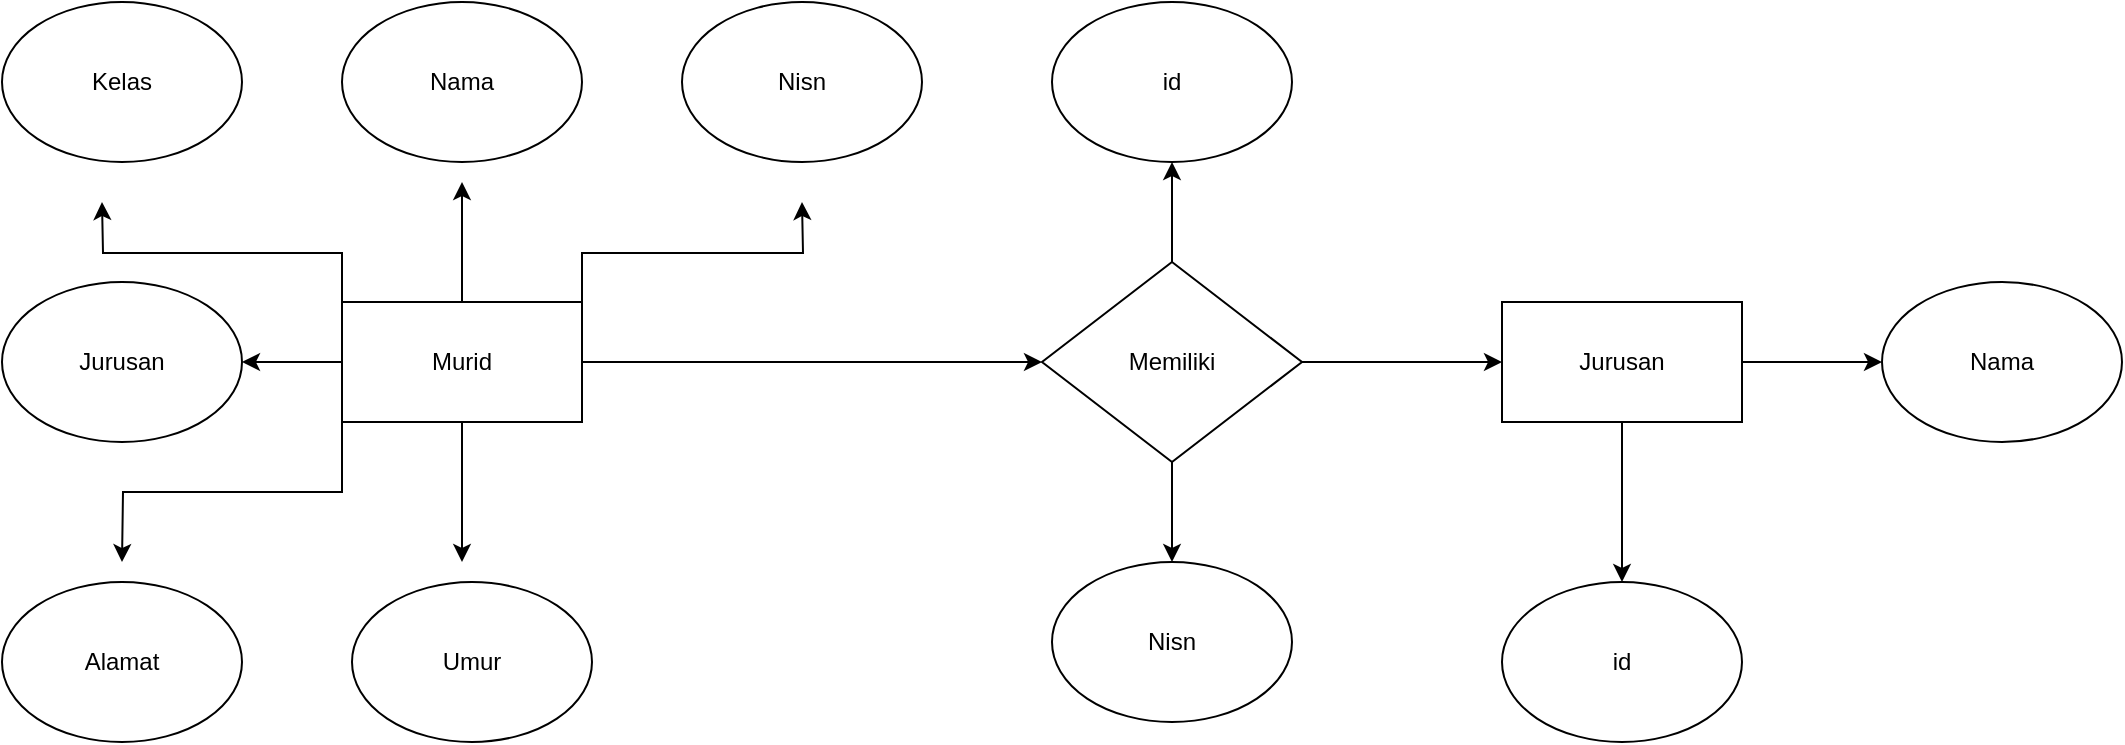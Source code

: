 <mxfile version="24.7.14">
  <diagram name="Page-1" id="se2v94sjm3AJpq2LqplE">
    <mxGraphModel dx="1990" dy="1258" grid="1" gridSize="10" guides="1" tooltips="1" connect="1" arrows="1" fold="1" page="1" pageScale="1" pageWidth="3300" pageHeight="4681" math="0" shadow="0">
      <root>
        <mxCell id="0" />
        <mxCell id="1" parent="0" />
        <mxCell id="FmgKRREH_jTbhXyRfKfs-25" style="edgeStyle=orthogonalEdgeStyle;rounded=0;orthogonalLoop=1;jettySize=auto;html=1;exitX=1;exitY=0.5;exitDx=0;exitDy=0;entryX=0;entryY=0.5;entryDx=0;entryDy=0;" edge="1" parent="1" source="FmgKRREH_jTbhXyRfKfs-1" target="FmgKRREH_jTbhXyRfKfs-17">
          <mxGeometry relative="1" as="geometry" />
        </mxCell>
        <mxCell id="FmgKRREH_jTbhXyRfKfs-27" style="edgeStyle=orthogonalEdgeStyle;rounded=0;orthogonalLoop=1;jettySize=auto;html=1;exitX=0.5;exitY=1;exitDx=0;exitDy=0;entryX=0.5;entryY=0;entryDx=0;entryDy=0;" edge="1" parent="1" source="FmgKRREH_jTbhXyRfKfs-1" target="FmgKRREH_jTbhXyRfKfs-26">
          <mxGeometry relative="1" as="geometry" />
        </mxCell>
        <mxCell id="FmgKRREH_jTbhXyRfKfs-29" style="edgeStyle=orthogonalEdgeStyle;rounded=0;orthogonalLoop=1;jettySize=auto;html=1;exitX=0.5;exitY=0;exitDx=0;exitDy=0;entryX=0.5;entryY=1;entryDx=0;entryDy=0;" edge="1" parent="1" source="FmgKRREH_jTbhXyRfKfs-1" target="FmgKRREH_jTbhXyRfKfs-28">
          <mxGeometry relative="1" as="geometry" />
        </mxCell>
        <mxCell id="FmgKRREH_jTbhXyRfKfs-1" value="Memiliki" style="rhombus;whiteSpace=wrap;html=1;" vertex="1" parent="1">
          <mxGeometry x="1800" y="1190" width="130" height="100" as="geometry" />
        </mxCell>
        <mxCell id="FmgKRREH_jTbhXyRfKfs-5" style="edgeStyle=orthogonalEdgeStyle;rounded=0;orthogonalLoop=1;jettySize=auto;html=1;exitX=0.5;exitY=0;exitDx=0;exitDy=0;" edge="1" parent="1" source="FmgKRREH_jTbhXyRfKfs-2">
          <mxGeometry relative="1" as="geometry">
            <mxPoint x="1510" y="1150" as="targetPoint" />
          </mxGeometry>
        </mxCell>
        <mxCell id="FmgKRREH_jTbhXyRfKfs-12" style="edgeStyle=orthogonalEdgeStyle;rounded=0;orthogonalLoop=1;jettySize=auto;html=1;exitX=0.5;exitY=1;exitDx=0;exitDy=0;" edge="1" parent="1" source="FmgKRREH_jTbhXyRfKfs-2">
          <mxGeometry relative="1" as="geometry">
            <mxPoint x="1510" y="1340" as="targetPoint" />
          </mxGeometry>
        </mxCell>
        <mxCell id="FmgKRREH_jTbhXyRfKfs-14" style="edgeStyle=orthogonalEdgeStyle;rounded=0;orthogonalLoop=1;jettySize=auto;html=1;exitX=0;exitY=1;exitDx=0;exitDy=0;" edge="1" parent="1" source="FmgKRREH_jTbhXyRfKfs-2">
          <mxGeometry relative="1" as="geometry">
            <mxPoint x="1340" y="1340" as="targetPoint" />
          </mxGeometry>
        </mxCell>
        <mxCell id="FmgKRREH_jTbhXyRfKfs-15" style="edgeStyle=orthogonalEdgeStyle;rounded=0;orthogonalLoop=1;jettySize=auto;html=1;exitX=0;exitY=0;exitDx=0;exitDy=0;" edge="1" parent="1" source="FmgKRREH_jTbhXyRfKfs-2">
          <mxGeometry relative="1" as="geometry">
            <mxPoint x="1330" y="1160" as="targetPoint" />
          </mxGeometry>
        </mxCell>
        <mxCell id="FmgKRREH_jTbhXyRfKfs-16" style="edgeStyle=orthogonalEdgeStyle;rounded=0;orthogonalLoop=1;jettySize=auto;html=1;exitX=1;exitY=0;exitDx=0;exitDy=0;" edge="1" parent="1" source="FmgKRREH_jTbhXyRfKfs-2">
          <mxGeometry relative="1" as="geometry">
            <mxPoint x="1680" y="1160" as="targetPoint" />
          </mxGeometry>
        </mxCell>
        <mxCell id="FmgKRREH_jTbhXyRfKfs-23" style="edgeStyle=orthogonalEdgeStyle;rounded=0;orthogonalLoop=1;jettySize=auto;html=1;exitX=0;exitY=0.5;exitDx=0;exitDy=0;entryX=1;entryY=0.5;entryDx=0;entryDy=0;" edge="1" parent="1" source="FmgKRREH_jTbhXyRfKfs-2" target="FmgKRREH_jTbhXyRfKfs-22">
          <mxGeometry relative="1" as="geometry" />
        </mxCell>
        <mxCell id="FmgKRREH_jTbhXyRfKfs-24" style="edgeStyle=orthogonalEdgeStyle;rounded=0;orthogonalLoop=1;jettySize=auto;html=1;exitX=1;exitY=0.5;exitDx=0;exitDy=0;entryX=0;entryY=0.5;entryDx=0;entryDy=0;" edge="1" parent="1" source="FmgKRREH_jTbhXyRfKfs-2" target="FmgKRREH_jTbhXyRfKfs-1">
          <mxGeometry relative="1" as="geometry" />
        </mxCell>
        <mxCell id="FmgKRREH_jTbhXyRfKfs-2" value="Murid" style="rounded=0;whiteSpace=wrap;html=1;strokeColor=default;" vertex="1" parent="1">
          <mxGeometry x="1450" y="1210" width="120" height="60" as="geometry" />
        </mxCell>
        <mxCell id="FmgKRREH_jTbhXyRfKfs-6" value="Nama" style="ellipse;whiteSpace=wrap;html=1;" vertex="1" parent="1">
          <mxGeometry x="1450" y="1060" width="120" height="80" as="geometry" />
        </mxCell>
        <mxCell id="FmgKRREH_jTbhXyRfKfs-7" value="Nisn" style="ellipse;whiteSpace=wrap;html=1;" vertex="1" parent="1">
          <mxGeometry x="1620" y="1060" width="120" height="80" as="geometry" />
        </mxCell>
        <mxCell id="FmgKRREH_jTbhXyRfKfs-8" value="Kelas" style="ellipse;whiteSpace=wrap;html=1;" vertex="1" parent="1">
          <mxGeometry x="1280" y="1060" width="120" height="80" as="geometry" />
        </mxCell>
        <mxCell id="FmgKRREH_jTbhXyRfKfs-9" value="Alamat" style="ellipse;whiteSpace=wrap;html=1;" vertex="1" parent="1">
          <mxGeometry x="1280" y="1350" width="120" height="80" as="geometry" />
        </mxCell>
        <mxCell id="FmgKRREH_jTbhXyRfKfs-10" value="Umur" style="ellipse;whiteSpace=wrap;html=1;" vertex="1" parent="1">
          <mxGeometry x="1455" y="1350" width="120" height="80" as="geometry" />
        </mxCell>
        <mxCell id="FmgKRREH_jTbhXyRfKfs-19" style="edgeStyle=orthogonalEdgeStyle;rounded=0;orthogonalLoop=1;jettySize=auto;html=1;exitX=0.5;exitY=1;exitDx=0;exitDy=0;entryX=0.5;entryY=0;entryDx=0;entryDy=0;" edge="1" parent="1" source="FmgKRREH_jTbhXyRfKfs-17" target="FmgKRREH_jTbhXyRfKfs-18">
          <mxGeometry relative="1" as="geometry" />
        </mxCell>
        <mxCell id="FmgKRREH_jTbhXyRfKfs-21" style="edgeStyle=orthogonalEdgeStyle;rounded=0;orthogonalLoop=1;jettySize=auto;html=1;exitX=1;exitY=0.5;exitDx=0;exitDy=0;" edge="1" parent="1" source="FmgKRREH_jTbhXyRfKfs-17" target="FmgKRREH_jTbhXyRfKfs-20">
          <mxGeometry relative="1" as="geometry" />
        </mxCell>
        <mxCell id="FmgKRREH_jTbhXyRfKfs-17" value="Jurusan" style="rounded=0;whiteSpace=wrap;html=1;" vertex="1" parent="1">
          <mxGeometry x="2030" y="1210" width="120" height="60" as="geometry" />
        </mxCell>
        <mxCell id="FmgKRREH_jTbhXyRfKfs-18" value="id" style="ellipse;whiteSpace=wrap;html=1;" vertex="1" parent="1">
          <mxGeometry x="2030" y="1350" width="120" height="80" as="geometry" />
        </mxCell>
        <mxCell id="FmgKRREH_jTbhXyRfKfs-20" value="Nama" style="ellipse;whiteSpace=wrap;html=1;" vertex="1" parent="1">
          <mxGeometry x="2220" y="1200" width="120" height="80" as="geometry" />
        </mxCell>
        <mxCell id="FmgKRREH_jTbhXyRfKfs-22" value="Jurusan" style="ellipse;whiteSpace=wrap;html=1;" vertex="1" parent="1">
          <mxGeometry x="1280" y="1200" width="120" height="80" as="geometry" />
        </mxCell>
        <mxCell id="FmgKRREH_jTbhXyRfKfs-26" value="Nisn" style="ellipse;whiteSpace=wrap;html=1;" vertex="1" parent="1">
          <mxGeometry x="1805" y="1340" width="120" height="80" as="geometry" />
        </mxCell>
        <mxCell id="FmgKRREH_jTbhXyRfKfs-28" value="id" style="ellipse;whiteSpace=wrap;html=1;" vertex="1" parent="1">
          <mxGeometry x="1805" y="1060" width="120" height="80" as="geometry" />
        </mxCell>
      </root>
    </mxGraphModel>
  </diagram>
</mxfile>
